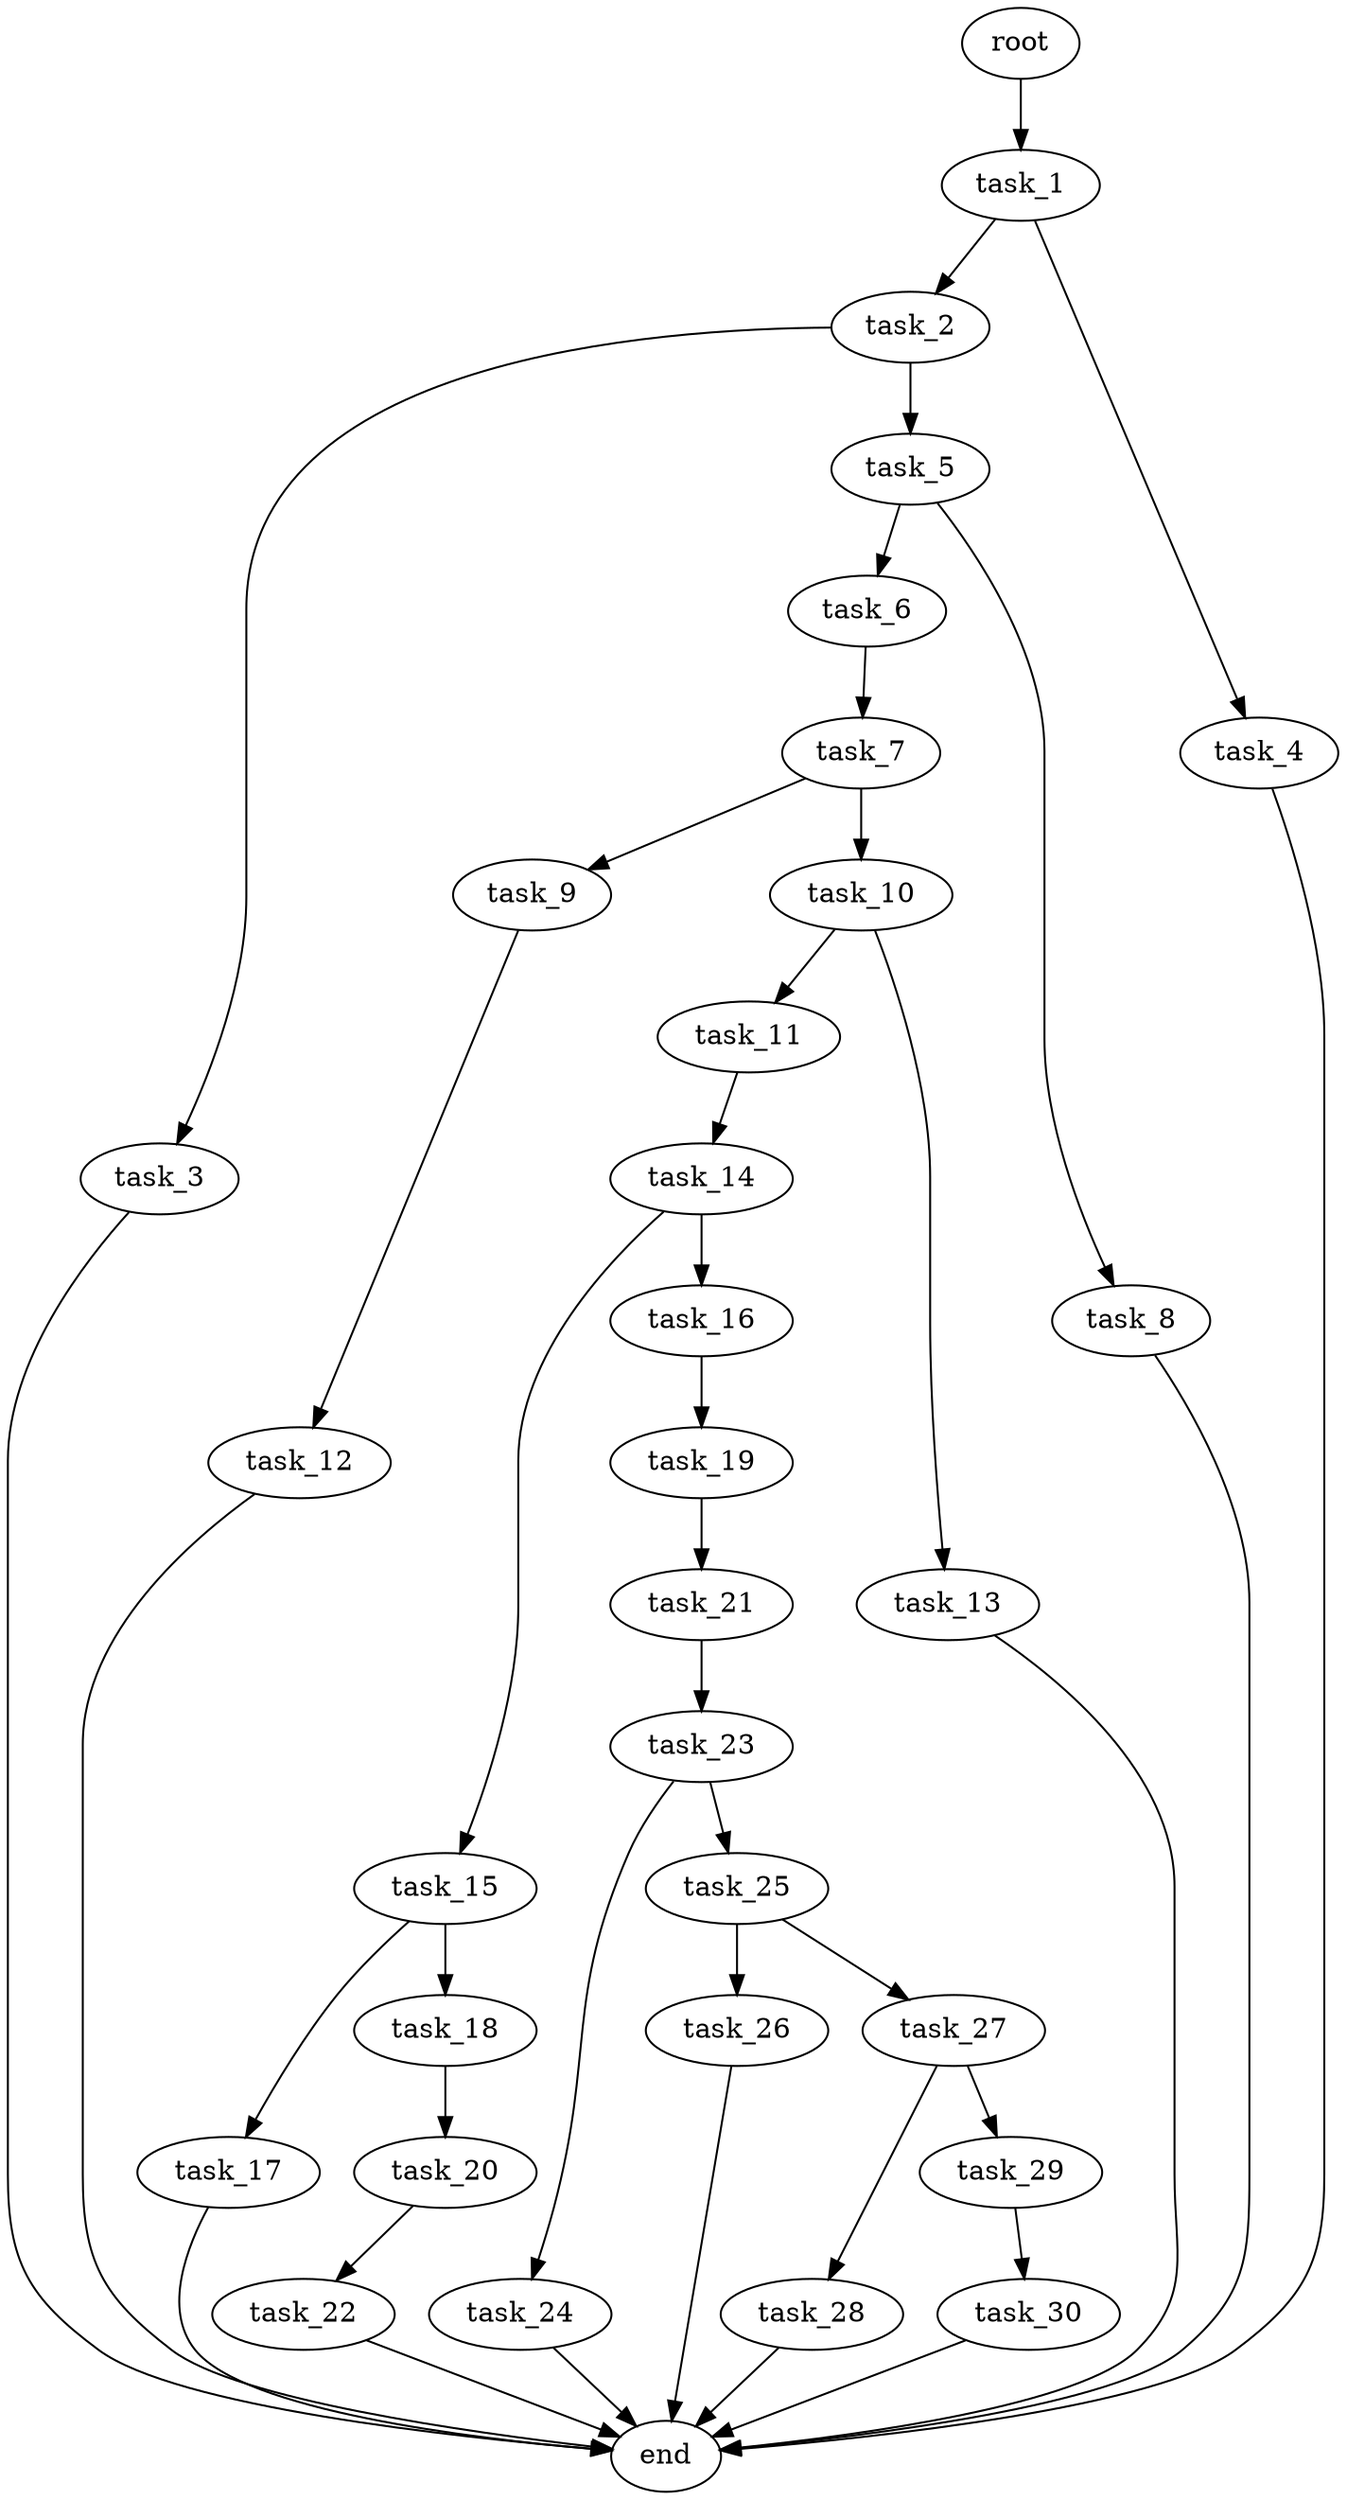 digraph G {
  root [size="0.000000e+00"];
  task_1 [size="4.211602e+09"];
  task_2 [size="4.842829e+09"];
  task_3 [size="7.701367e+08"];
  task_4 [size="2.517746e+09"];
  task_5 [size="2.466654e+09"];
  task_6 [size="6.250712e+09"];
  task_7 [size="5.938470e+09"];
  task_8 [size="1.956287e+09"];
  task_9 [size="1.070617e+09"];
  task_10 [size="3.047275e+09"];
  task_11 [size="9.488286e+09"];
  task_12 [size="3.322840e+09"];
  task_13 [size="6.202302e+09"];
  task_14 [size="8.040961e+09"];
  task_15 [size="3.296088e+09"];
  task_16 [size="3.348028e+09"];
  task_17 [size="8.154939e+09"];
  task_18 [size="8.595225e+09"];
  task_19 [size="9.742280e+09"];
  task_20 [size="1.362109e+09"];
  task_21 [size="3.207331e+09"];
  task_22 [size="9.472842e+09"];
  task_23 [size="2.009314e+09"];
  task_24 [size="3.142519e+09"];
  task_25 [size="9.645782e+09"];
  task_26 [size="9.687283e+09"];
  task_27 [size="2.915190e+09"];
  task_28 [size="6.949883e+09"];
  task_29 [size="4.910582e+09"];
  task_30 [size="5.759217e+09"];
  end [size="0.000000e+00"];

  root -> task_1 [size="1.000000e-12"];
  task_1 -> task_2 [size="4.842829e+08"];
  task_1 -> task_4 [size="2.517746e+08"];
  task_2 -> task_3 [size="7.701367e+07"];
  task_2 -> task_5 [size="2.466654e+08"];
  task_3 -> end [size="1.000000e-12"];
  task_4 -> end [size="1.000000e-12"];
  task_5 -> task_6 [size="6.250712e+08"];
  task_5 -> task_8 [size="1.956287e+08"];
  task_6 -> task_7 [size="5.938470e+08"];
  task_7 -> task_9 [size="1.070617e+08"];
  task_7 -> task_10 [size="3.047275e+08"];
  task_8 -> end [size="1.000000e-12"];
  task_9 -> task_12 [size="3.322840e+08"];
  task_10 -> task_11 [size="9.488286e+08"];
  task_10 -> task_13 [size="6.202302e+08"];
  task_11 -> task_14 [size="8.040961e+08"];
  task_12 -> end [size="1.000000e-12"];
  task_13 -> end [size="1.000000e-12"];
  task_14 -> task_15 [size="3.296088e+08"];
  task_14 -> task_16 [size="3.348028e+08"];
  task_15 -> task_17 [size="8.154939e+08"];
  task_15 -> task_18 [size="8.595225e+08"];
  task_16 -> task_19 [size="9.742280e+08"];
  task_17 -> end [size="1.000000e-12"];
  task_18 -> task_20 [size="1.362109e+08"];
  task_19 -> task_21 [size="3.207331e+08"];
  task_20 -> task_22 [size="9.472842e+08"];
  task_21 -> task_23 [size="2.009314e+08"];
  task_22 -> end [size="1.000000e-12"];
  task_23 -> task_24 [size="3.142519e+08"];
  task_23 -> task_25 [size="9.645782e+08"];
  task_24 -> end [size="1.000000e-12"];
  task_25 -> task_26 [size="9.687283e+08"];
  task_25 -> task_27 [size="2.915190e+08"];
  task_26 -> end [size="1.000000e-12"];
  task_27 -> task_28 [size="6.949883e+08"];
  task_27 -> task_29 [size="4.910582e+08"];
  task_28 -> end [size="1.000000e-12"];
  task_29 -> task_30 [size="5.759217e+08"];
  task_30 -> end [size="1.000000e-12"];
}
